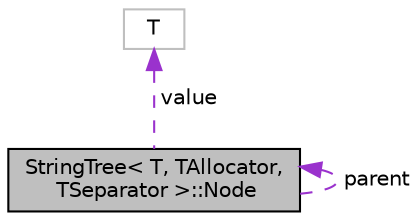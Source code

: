 digraph "StringTree&lt; T, TAllocator, TSeparator &gt;::Node"
{
  edge [fontname="Helvetica",fontsize="10",labelfontname="Helvetica",labelfontsize="10"];
  node [fontname="Helvetica",fontsize="10",shape=record];
  Node1 [label="StringTree\< T, TAllocator,\l TSeparator \>::Node",height=0.2,width=0.4,color="black", fillcolor="grey75", style="filled", fontcolor="black"];
  Node1 -> Node1 [dir="back",color="darkorchid3",fontsize="10",style="dashed",label=" parent" ,fontname="Helvetica"];
  Node2 -> Node1 [dir="back",color="darkorchid3",fontsize="10",style="dashed",label=" value" ,fontname="Helvetica"];
  Node2 [label="T",height=0.2,width=0.4,color="grey75", fillcolor="white", style="filled"];
}
